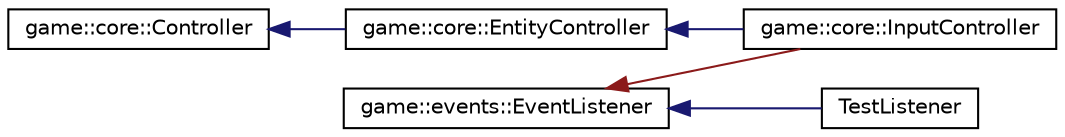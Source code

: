 digraph "Graphical Class Hierarchy"
{
 // LATEX_PDF_SIZE
  edge [fontname="Helvetica",fontsize="10",labelfontname="Helvetica",labelfontsize="10"];
  node [fontname="Helvetica",fontsize="10",shape=record];
  rankdir="LR";
  Node0 [label="game::core::Controller",height=0.2,width=0.4,color="black", fillcolor="white", style="filled",URL="$classgame_1_1core_1_1_controller.html",tooltip=" "];
  Node0 -> Node1 [dir="back",color="midnightblue",fontsize="10",style="solid",fontname="Helvetica"];
  Node1 [label="game::core::EntityController",height=0.2,width=0.4,color="black", fillcolor="white", style="filled",URL="$classgame_1_1core_1_1_entity_controller.html",tooltip=" "];
  Node1 -> Node2 [dir="back",color="midnightblue",fontsize="10",style="solid",fontname="Helvetica"];
  Node2 [label="game::core::InputController",height=0.2,width=0.4,color="black", fillcolor="white", style="filled",URL="$classgame_1_1core_1_1_input_controller.html",tooltip=" "];
  Node13 [label="game::events::EventListener",height=0.2,width=0.4,color="black", fillcolor="white", style="filled",URL="$classgame_1_1events_1_1_event_listener.html",tooltip="This is the interface each class who wants to listen to events must implement."];
  Node13 -> Node14 [dir="back",color="midnightblue",fontsize="10",style="solid",fontname="Helvetica"];
  Node14 [label="TestListener",height=0.2,width=0.4,color="black", fillcolor="white", style="filled",URL="$class_test_listener.html",tooltip=" "];
  Node13 -> Node2 [dir="back",color="firebrick4",fontsize="10",style="solid",fontname="Helvetica"];
}
